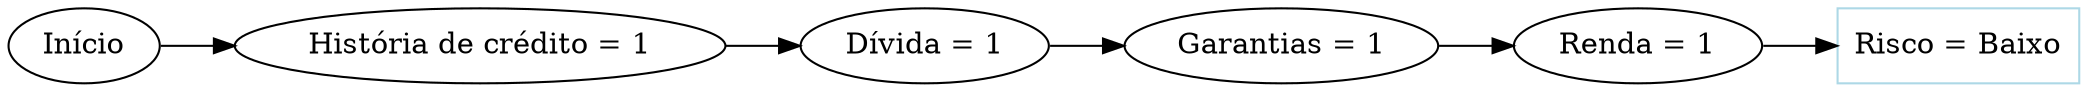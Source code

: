 digraph {
	rankdir=LR
	raiz [label="Início"]
	no_0 [label="História de crédito = 1"]
	raiz -> no_0
	no_1 [label="Dívida = 1"]
	no_0 -> no_1
	no_2 [label="Garantias = 1"]
	no_1 -> no_2
	no_3 [label="Renda = 1"]
	no_2 -> no_3
	folha_3 [label="Risco = Baixo" color=lightblue shape=box]
	no_3 -> folha_3
}
